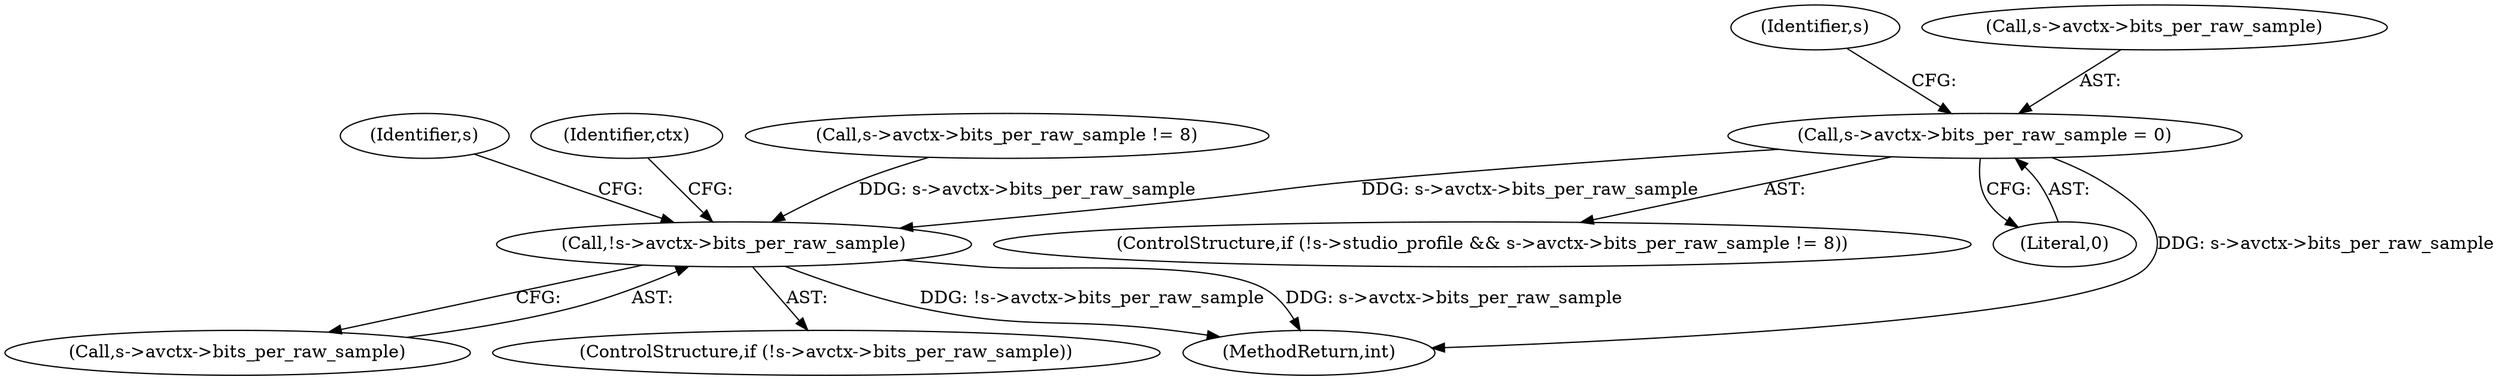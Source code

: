 digraph "0_FFmpeg_2fc108f60f98cd00813418a8754a46476b404a3c@pointer" {
"1000141" [label="(Call,s->avctx->bits_per_raw_sample = 0)"];
"1000727" [label="(Call,!s->avctx->bits_per_raw_sample)"];
"1000152" [label="(Identifier,s)"];
"1000728" [label="(Call,s->avctx->bits_per_raw_sample)"];
"1000726" [label="(ControlStructure,if (!s->avctx->bits_per_raw_sample))"];
"1000128" [label="(ControlStructure,if (!s->studio_profile && s->avctx->bits_per_raw_sample != 8))"];
"1000147" [label="(Literal,0)"];
"1000142" [label="(Call,s->avctx->bits_per_raw_sample)"];
"1000736" [label="(Identifier,s)"];
"1000141" [label="(Call,s->avctx->bits_per_raw_sample = 0)"];
"1000727" [label="(Call,!s->avctx->bits_per_raw_sample)"];
"1000751" [label="(MethodReturn,int)"];
"1000744" [label="(Identifier,ctx)"];
"1000134" [label="(Call,s->avctx->bits_per_raw_sample != 8)"];
"1000141" -> "1000128"  [label="AST: "];
"1000141" -> "1000147"  [label="CFG: "];
"1000142" -> "1000141"  [label="AST: "];
"1000147" -> "1000141"  [label="AST: "];
"1000152" -> "1000141"  [label="CFG: "];
"1000141" -> "1000751"  [label="DDG: s->avctx->bits_per_raw_sample"];
"1000141" -> "1000727"  [label="DDG: s->avctx->bits_per_raw_sample"];
"1000727" -> "1000726"  [label="AST: "];
"1000727" -> "1000728"  [label="CFG: "];
"1000728" -> "1000727"  [label="AST: "];
"1000736" -> "1000727"  [label="CFG: "];
"1000744" -> "1000727"  [label="CFG: "];
"1000727" -> "1000751"  [label="DDG: !s->avctx->bits_per_raw_sample"];
"1000727" -> "1000751"  [label="DDG: s->avctx->bits_per_raw_sample"];
"1000134" -> "1000727"  [label="DDG: s->avctx->bits_per_raw_sample"];
}
